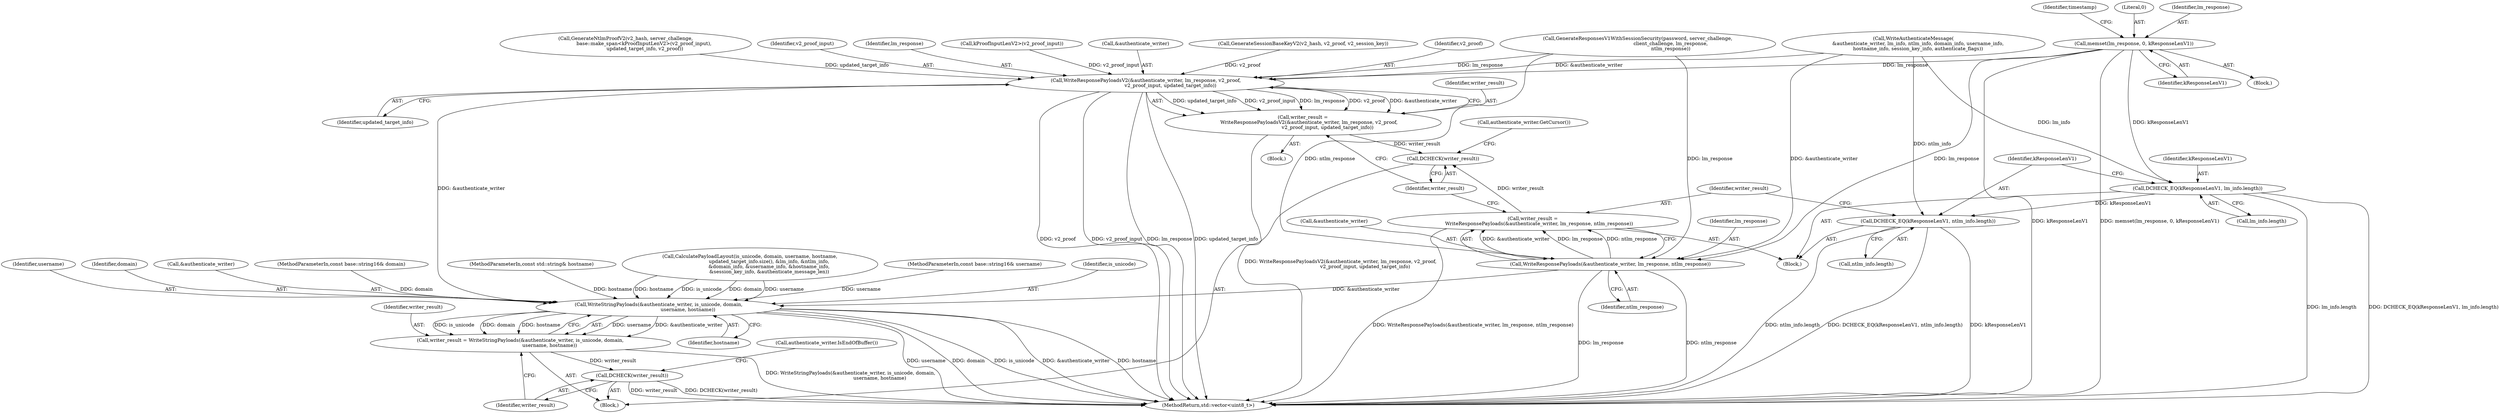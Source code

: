 digraph "0_Chrome_9cfe470d793da6e09b966d435c8fa2ba1625d5fe_3@API" {
"1000163" [label="(Call,memset(lm_response, 0, kResponseLenV1))"];
"1000303" [label="(Call,WriteResponsePayloadsV2(&authenticate_writer, lm_response, v2_proof,\n                                v2_proof_input, updated_target_info))"];
"1000301" [label="(Call,writer_result =\n        WriteResponsePayloadsV2(&authenticate_writer, lm_response, v2_proof,\n                                v2_proof_input, updated_target_info))"];
"1000329" [label="(Call,DCHECK(writer_result))"];
"1000338" [label="(Call,WriteStringPayloads(&authenticate_writer, is_unicode, domain,\n                                      username, hostname))"];
"1000336" [label="(Call,writer_result = WriteStringPayloads(&authenticate_writer, is_unicode, domain,\n                                      username, hostname))"];
"1000345" [label="(Call,DCHECK(writer_result))"];
"1000312" [label="(Call,DCHECK_EQ(kResponseLenV1, lm_info.length))"];
"1000317" [label="(Call,DCHECK_EQ(kResponseLenV1, ntlm_info.length))"];
"1000324" [label="(Call,WriteResponsePayloads(&authenticate_writer, lm_response, ntlm_response))"];
"1000322" [label="(Call,writer_result =\n        WriteResponsePayloads(&authenticate_writer, lm_response, ntlm_response))"];
"1000166" [label="(Identifier,kResponseLenV1)"];
"1000300" [label="(Block,)"];
"1000240" [label="(Call,CalculatePayloadLayout(is_unicode, domain, username, hostname,\n                         updated_target_info.size(), &lm_info, &ntlm_info,\n                         &domain_info, &username_info, &hostname_info,\n                         &session_key_info, &authenticate_message_len))"];
"1000324" [label="(Call,WriteResponsePayloads(&authenticate_writer, lm_response, ntlm_response))"];
"1000104" [label="(MethodParameterIn,const std::string& hostname)"];
"1000373" [label="(MethodReturn,std::vector<uint8_t>)"];
"1000163" [label="(Call,memset(lm_response, 0, kResponseLenV1))"];
"1000302" [label="(Identifier,writer_result)"];
"1000191" [label="(Call,kProofInputLenV2>(v2_proof_input))"];
"1000311" [label="(Block,)"];
"1000303" [label="(Call,WriteResponsePayloadsV2(&authenticate_writer, lm_response, v2_proof,\n                                v2_proof_input, updated_target_info))"];
"1000317" [label="(Call,DCHECK_EQ(kResponseLenV1, ntlm_info.length))"];
"1000328" [label="(Identifier,ntlm_response)"];
"1000169" [label="(Identifier,timestamp)"];
"1000211" [label="(Call,GenerateResponsesV1WithSessionSecurity(password, server_challenge,\n                                           client_challenge, lm_response,\n                                           ntlm_response))"];
"1000339" [label="(Call,&authenticate_writer)"];
"1000165" [label="(Literal,0)"];
"1000309" [label="(Identifier,updated_target_info)"];
"1000314" [label="(Call,lm_info.length)"];
"1000264" [label="(Call,WriteAuthenticateMessage(\n      &authenticate_writer, lm_info, ntlm_info, domain_info, username_info,\n      hostname_info, session_key_info, authenticate_flags))"];
"1000338" [label="(Call,WriteStringPayloads(&authenticate_writer, is_unicode, domain,\n                                      username, hostname))"];
"1000330" [label="(Identifier,writer_result)"];
"1000348" [label="(Call,authenticate_writer.IsEndOfBuffer())"];
"1000329" [label="(Call,DCHECK(writer_result))"];
"1000304" [label="(Call,&authenticate_writer)"];
"1000196" [label="(Call,GenerateSessionBaseKeyV2(v2_hash, v2_proof, v2_session_key))"];
"1000322" [label="(Call,writer_result =\n        WriteResponsePayloads(&authenticate_writer, lm_response, ntlm_response))"];
"1000345" [label="(Call,DCHECK(writer_result))"];
"1000318" [label="(Identifier,kResponseLenV1)"];
"1000312" [label="(Call,DCHECK_EQ(kResponseLenV1, lm_info.length))"];
"1000110" [label="(Block,)"];
"1000323" [label="(Identifier,writer_result)"];
"1000102" [label="(MethodParameterIn,const base::string16& username)"];
"1000164" [label="(Identifier,lm_response)"];
"1000307" [label="(Identifier,v2_proof)"];
"1000341" [label="(Identifier,is_unicode)"];
"1000344" [label="(Identifier,hostname)"];
"1000346" [label="(Identifier,writer_result)"];
"1000301" [label="(Call,writer_result =\n        WriteResponsePayloadsV2(&authenticate_writer, lm_response, v2_proof,\n                                v2_proof_input, updated_target_info))"];
"1000186" [label="(Call,GenerateNtlmProofV2(v2_hash, server_challenge,\n                        base::make_span<kProofInputLenV2>(v2_proof_input),\n                         updated_target_info, v2_proof))"];
"1000327" [label="(Identifier,lm_response)"];
"1000343" [label="(Identifier,username)"];
"1000308" [label="(Identifier,v2_proof_input)"];
"1000337" [label="(Identifier,writer_result)"];
"1000313" [label="(Identifier,kResponseLenV1)"];
"1000325" [label="(Call,&authenticate_writer)"];
"1000101" [label="(MethodParameterIn,const base::string16& domain)"];
"1000319" [label="(Call,ntlm_info.length)"];
"1000139" [label="(Block,)"];
"1000336" [label="(Call,writer_result = WriteStringPayloads(&authenticate_writer, is_unicode, domain,\n                                      username, hostname))"];
"1000332" [label="(Call,authenticate_writer.GetCursor())"];
"1000306" [label="(Identifier,lm_response)"];
"1000342" [label="(Identifier,domain)"];
"1000163" -> "1000139"  [label="AST: "];
"1000163" -> "1000166"  [label="CFG: "];
"1000164" -> "1000163"  [label="AST: "];
"1000165" -> "1000163"  [label="AST: "];
"1000166" -> "1000163"  [label="AST: "];
"1000169" -> "1000163"  [label="CFG: "];
"1000163" -> "1000373"  [label="DDG: kResponseLenV1"];
"1000163" -> "1000373"  [label="DDG: memset(lm_response, 0, kResponseLenV1)"];
"1000163" -> "1000303"  [label="DDG: lm_response"];
"1000163" -> "1000312"  [label="DDG: kResponseLenV1"];
"1000163" -> "1000324"  [label="DDG: lm_response"];
"1000303" -> "1000301"  [label="AST: "];
"1000303" -> "1000309"  [label="CFG: "];
"1000304" -> "1000303"  [label="AST: "];
"1000306" -> "1000303"  [label="AST: "];
"1000307" -> "1000303"  [label="AST: "];
"1000308" -> "1000303"  [label="AST: "];
"1000309" -> "1000303"  [label="AST: "];
"1000301" -> "1000303"  [label="CFG: "];
"1000303" -> "1000373"  [label="DDG: updated_target_info"];
"1000303" -> "1000373"  [label="DDG: v2_proof"];
"1000303" -> "1000373"  [label="DDG: lm_response"];
"1000303" -> "1000373"  [label="DDG: v2_proof_input"];
"1000303" -> "1000301"  [label="DDG: updated_target_info"];
"1000303" -> "1000301"  [label="DDG: v2_proof_input"];
"1000303" -> "1000301"  [label="DDG: lm_response"];
"1000303" -> "1000301"  [label="DDG: v2_proof"];
"1000303" -> "1000301"  [label="DDG: &authenticate_writer"];
"1000264" -> "1000303"  [label="DDG: &authenticate_writer"];
"1000211" -> "1000303"  [label="DDG: lm_response"];
"1000196" -> "1000303"  [label="DDG: v2_proof"];
"1000191" -> "1000303"  [label="DDG: v2_proof_input"];
"1000186" -> "1000303"  [label="DDG: updated_target_info"];
"1000303" -> "1000338"  [label="DDG: &authenticate_writer"];
"1000301" -> "1000300"  [label="AST: "];
"1000302" -> "1000301"  [label="AST: "];
"1000330" -> "1000301"  [label="CFG: "];
"1000301" -> "1000373"  [label="DDG: WriteResponsePayloadsV2(&authenticate_writer, lm_response, v2_proof,\n                                v2_proof_input, updated_target_info)"];
"1000301" -> "1000329"  [label="DDG: writer_result"];
"1000329" -> "1000110"  [label="AST: "];
"1000329" -> "1000330"  [label="CFG: "];
"1000330" -> "1000329"  [label="AST: "];
"1000332" -> "1000329"  [label="CFG: "];
"1000322" -> "1000329"  [label="DDG: writer_result"];
"1000338" -> "1000336"  [label="AST: "];
"1000338" -> "1000344"  [label="CFG: "];
"1000339" -> "1000338"  [label="AST: "];
"1000341" -> "1000338"  [label="AST: "];
"1000342" -> "1000338"  [label="AST: "];
"1000343" -> "1000338"  [label="AST: "];
"1000344" -> "1000338"  [label="AST: "];
"1000336" -> "1000338"  [label="CFG: "];
"1000338" -> "1000373"  [label="DDG: &authenticate_writer"];
"1000338" -> "1000373"  [label="DDG: hostname"];
"1000338" -> "1000373"  [label="DDG: username"];
"1000338" -> "1000373"  [label="DDG: domain"];
"1000338" -> "1000373"  [label="DDG: is_unicode"];
"1000338" -> "1000336"  [label="DDG: username"];
"1000338" -> "1000336"  [label="DDG: &authenticate_writer"];
"1000338" -> "1000336"  [label="DDG: is_unicode"];
"1000338" -> "1000336"  [label="DDG: domain"];
"1000338" -> "1000336"  [label="DDG: hostname"];
"1000324" -> "1000338"  [label="DDG: &authenticate_writer"];
"1000240" -> "1000338"  [label="DDG: is_unicode"];
"1000240" -> "1000338"  [label="DDG: domain"];
"1000240" -> "1000338"  [label="DDG: username"];
"1000240" -> "1000338"  [label="DDG: hostname"];
"1000101" -> "1000338"  [label="DDG: domain"];
"1000102" -> "1000338"  [label="DDG: username"];
"1000104" -> "1000338"  [label="DDG: hostname"];
"1000336" -> "1000110"  [label="AST: "];
"1000337" -> "1000336"  [label="AST: "];
"1000346" -> "1000336"  [label="CFG: "];
"1000336" -> "1000373"  [label="DDG: WriteStringPayloads(&authenticate_writer, is_unicode, domain,\n                                      username, hostname)"];
"1000336" -> "1000345"  [label="DDG: writer_result"];
"1000345" -> "1000110"  [label="AST: "];
"1000345" -> "1000346"  [label="CFG: "];
"1000346" -> "1000345"  [label="AST: "];
"1000348" -> "1000345"  [label="CFG: "];
"1000345" -> "1000373"  [label="DDG: writer_result"];
"1000345" -> "1000373"  [label="DDG: DCHECK(writer_result)"];
"1000312" -> "1000311"  [label="AST: "];
"1000312" -> "1000314"  [label="CFG: "];
"1000313" -> "1000312"  [label="AST: "];
"1000314" -> "1000312"  [label="AST: "];
"1000318" -> "1000312"  [label="CFG: "];
"1000312" -> "1000373"  [label="DDG: DCHECK_EQ(kResponseLenV1, lm_info.length)"];
"1000312" -> "1000373"  [label="DDG: lm_info.length"];
"1000264" -> "1000312"  [label="DDG: lm_info"];
"1000312" -> "1000317"  [label="DDG: kResponseLenV1"];
"1000317" -> "1000311"  [label="AST: "];
"1000317" -> "1000319"  [label="CFG: "];
"1000318" -> "1000317"  [label="AST: "];
"1000319" -> "1000317"  [label="AST: "];
"1000323" -> "1000317"  [label="CFG: "];
"1000317" -> "1000373"  [label="DDG: kResponseLenV1"];
"1000317" -> "1000373"  [label="DDG: ntlm_info.length"];
"1000317" -> "1000373"  [label="DDG: DCHECK_EQ(kResponseLenV1, ntlm_info.length)"];
"1000264" -> "1000317"  [label="DDG: ntlm_info"];
"1000324" -> "1000322"  [label="AST: "];
"1000324" -> "1000328"  [label="CFG: "];
"1000325" -> "1000324"  [label="AST: "];
"1000327" -> "1000324"  [label="AST: "];
"1000328" -> "1000324"  [label="AST: "];
"1000322" -> "1000324"  [label="CFG: "];
"1000324" -> "1000373"  [label="DDG: ntlm_response"];
"1000324" -> "1000373"  [label="DDG: lm_response"];
"1000324" -> "1000322"  [label="DDG: &authenticate_writer"];
"1000324" -> "1000322"  [label="DDG: lm_response"];
"1000324" -> "1000322"  [label="DDG: ntlm_response"];
"1000264" -> "1000324"  [label="DDG: &authenticate_writer"];
"1000211" -> "1000324"  [label="DDG: lm_response"];
"1000211" -> "1000324"  [label="DDG: ntlm_response"];
"1000322" -> "1000311"  [label="AST: "];
"1000323" -> "1000322"  [label="AST: "];
"1000330" -> "1000322"  [label="CFG: "];
"1000322" -> "1000373"  [label="DDG: WriteResponsePayloads(&authenticate_writer, lm_response, ntlm_response)"];
}
